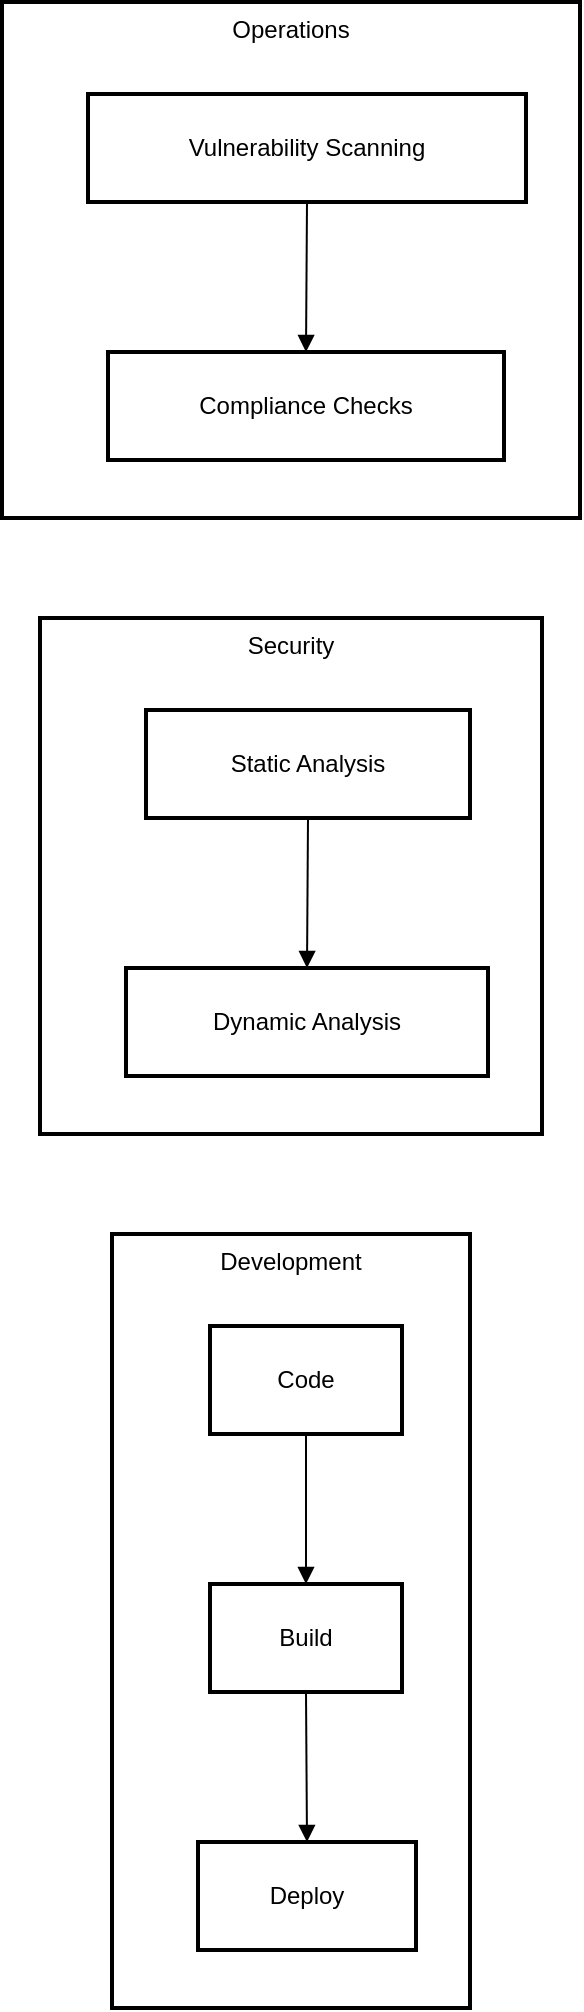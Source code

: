 <mxfile version="26.0.5">
  <diagram name="Page-1" id="6QrXRaOZTVzmog3ZwZTT">
    <mxGraphModel>
      <root>
        <mxCell id="0" />
        <mxCell id="1" parent="0" />
        <mxCell id="2" value="Operations" style="whiteSpace=wrap;strokeWidth=2;verticalAlign=top;" vertex="1" parent="1">
          <mxGeometry x="8" y="8" width="289" height="258" as="geometry" />
        </mxCell>
        <mxCell id="3" value="Vulnerability Scanning" style="whiteSpace=wrap;strokeWidth=2;" vertex="1" parent="2">
          <mxGeometry x="43" y="46" width="219" height="54" as="geometry" />
        </mxCell>
        <mxCell id="4" value="Compliance Checks" style="whiteSpace=wrap;strokeWidth=2;" vertex="1" parent="2">
          <mxGeometry x="53" y="175" width="198" height="54" as="geometry" />
        </mxCell>
        <mxCell id="5" value="" style="curved=1;startArrow=none;endArrow=block;exitX=0.5;exitY=0.99;entryX=0.5;entryY=-0.01;" edge="1" parent="2" source="3" target="4">
          <mxGeometry relative="1" as="geometry">
            <Array as="points" />
          </mxGeometry>
        </mxCell>
        <mxCell id="6" value="Security" style="whiteSpace=wrap;strokeWidth=2;verticalAlign=top;" vertex="1" parent="1">
          <mxGeometry x="27" y="316" width="251" height="258" as="geometry" />
        </mxCell>
        <mxCell id="7" value="Static Analysis" style="whiteSpace=wrap;strokeWidth=2;" vertex="1" parent="6">
          <mxGeometry x="53" y="46" width="162" height="54" as="geometry" />
        </mxCell>
        <mxCell id="8" value="Dynamic Analysis" style="whiteSpace=wrap;strokeWidth=2;" vertex="1" parent="6">
          <mxGeometry x="43" y="175" width="181" height="54" as="geometry" />
        </mxCell>
        <mxCell id="9" value="" style="curved=1;startArrow=none;endArrow=block;exitX=0.5;exitY=0.99;entryX=0.5;entryY=-0.01;" edge="1" parent="6" source="7" target="8">
          <mxGeometry relative="1" as="geometry">
            <Array as="points" />
          </mxGeometry>
        </mxCell>
        <mxCell id="10" value="Development" style="whiteSpace=wrap;strokeWidth=2;verticalAlign=top;" vertex="1" parent="1">
          <mxGeometry x="63" y="624" width="179" height="387" as="geometry" />
        </mxCell>
        <mxCell id="11" value="Code" style="whiteSpace=wrap;strokeWidth=2;" vertex="1" parent="10">
          <mxGeometry x="49" y="46" width="96" height="54" as="geometry" />
        </mxCell>
        <mxCell id="12" value="Build" style="whiteSpace=wrap;strokeWidth=2;" vertex="1" parent="10">
          <mxGeometry x="49" y="175" width="96" height="54" as="geometry" />
        </mxCell>
        <mxCell id="13" value="Deploy" style="whiteSpace=wrap;strokeWidth=2;" vertex="1" parent="10">
          <mxGeometry x="43" y="304" width="109" height="54" as="geometry" />
        </mxCell>
        <mxCell id="14" value="" style="curved=1;startArrow=none;endArrow=block;exitX=0.5;exitY=0.99;entryX=0.5;entryY=-0.01;" edge="1" parent="10" source="11" target="12">
          <mxGeometry relative="1" as="geometry">
            <Array as="points" />
          </mxGeometry>
        </mxCell>
        <mxCell id="15" value="" style="curved=1;startArrow=none;endArrow=block;exitX=0.5;exitY=0.99;entryX=0.5;entryY=-0.01;" edge="1" parent="10" source="12" target="13">
          <mxGeometry relative="1" as="geometry">
            <Array as="points" />
          </mxGeometry>
        </mxCell>
      </root>
    </mxGraphModel>
  </diagram>
</mxfile>
